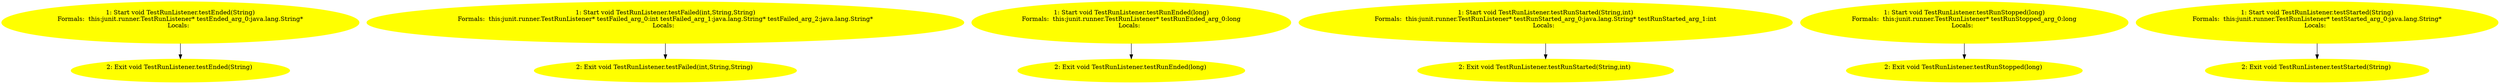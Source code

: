 /* @generated */
digraph cfg {
"junit.runner.TestRunListener.testEnded(java.lang.String):void.37fbd7275d17a9e628729f39fc366550_1" [label="1: Start void TestRunListener.testEnded(String)\nFormals:  this:junit.runner.TestRunListener* testEnded_arg_0:java.lang.String*\nLocals:  \n  " color=yellow style=filled]
	

	 "junit.runner.TestRunListener.testEnded(java.lang.String):void.37fbd7275d17a9e628729f39fc366550_1" -> "junit.runner.TestRunListener.testEnded(java.lang.String):void.37fbd7275d17a9e628729f39fc366550_2" ;
"junit.runner.TestRunListener.testEnded(java.lang.String):void.37fbd7275d17a9e628729f39fc366550_2" [label="2: Exit void TestRunListener.testEnded(String) \n  " color=yellow style=filled]
	

"junit.runner.TestRunListener.testFailed(int,java.lang.String,java.lang.String):void.b0b6668bc2d7119c21d91c33f79d354e_1" [label="1: Start void TestRunListener.testFailed(int,String,String)\nFormals:  this:junit.runner.TestRunListener* testFailed_arg_0:int testFailed_arg_1:java.lang.String* testFailed_arg_2:java.lang.String*\nLocals:  \n  " color=yellow style=filled]
	

	 "junit.runner.TestRunListener.testFailed(int,java.lang.String,java.lang.String):void.b0b6668bc2d7119c21d91c33f79d354e_1" -> "junit.runner.TestRunListener.testFailed(int,java.lang.String,java.lang.String):void.b0b6668bc2d7119c21d91c33f79d354e_2" ;
"junit.runner.TestRunListener.testFailed(int,java.lang.String,java.lang.String):void.b0b6668bc2d7119c21d91c33f79d354e_2" [label="2: Exit void TestRunListener.testFailed(int,String,String) \n  " color=yellow style=filled]
	

"junit.runner.TestRunListener.testRunEnded(long):void.27ea9663b27894e2bf0aa20796630cc1_1" [label="1: Start void TestRunListener.testRunEnded(long)\nFormals:  this:junit.runner.TestRunListener* testRunEnded_arg_0:long\nLocals:  \n  " color=yellow style=filled]
	

	 "junit.runner.TestRunListener.testRunEnded(long):void.27ea9663b27894e2bf0aa20796630cc1_1" -> "junit.runner.TestRunListener.testRunEnded(long):void.27ea9663b27894e2bf0aa20796630cc1_2" ;
"junit.runner.TestRunListener.testRunEnded(long):void.27ea9663b27894e2bf0aa20796630cc1_2" [label="2: Exit void TestRunListener.testRunEnded(long) \n  " color=yellow style=filled]
	

"junit.runner.TestRunListener.testRunStarted(java.lang.String,int):void.b12e90fbaf274c3d26706ddf98fa9663_1" [label="1: Start void TestRunListener.testRunStarted(String,int)\nFormals:  this:junit.runner.TestRunListener* testRunStarted_arg_0:java.lang.String* testRunStarted_arg_1:int\nLocals:  \n  " color=yellow style=filled]
	

	 "junit.runner.TestRunListener.testRunStarted(java.lang.String,int):void.b12e90fbaf274c3d26706ddf98fa9663_1" -> "junit.runner.TestRunListener.testRunStarted(java.lang.String,int):void.b12e90fbaf274c3d26706ddf98fa9663_2" ;
"junit.runner.TestRunListener.testRunStarted(java.lang.String,int):void.b12e90fbaf274c3d26706ddf98fa9663_2" [label="2: Exit void TestRunListener.testRunStarted(String,int) \n  " color=yellow style=filled]
	

"junit.runner.TestRunListener.testRunStopped(long):void.ff2674946a7422be90aea34d2ed6a51f_1" [label="1: Start void TestRunListener.testRunStopped(long)\nFormals:  this:junit.runner.TestRunListener* testRunStopped_arg_0:long\nLocals:  \n  " color=yellow style=filled]
	

	 "junit.runner.TestRunListener.testRunStopped(long):void.ff2674946a7422be90aea34d2ed6a51f_1" -> "junit.runner.TestRunListener.testRunStopped(long):void.ff2674946a7422be90aea34d2ed6a51f_2" ;
"junit.runner.TestRunListener.testRunStopped(long):void.ff2674946a7422be90aea34d2ed6a51f_2" [label="2: Exit void TestRunListener.testRunStopped(long) \n  " color=yellow style=filled]
	

"junit.runner.TestRunListener.testStarted(java.lang.String):void.820aef3a89bce093f1169a65ca9324f6_1" [label="1: Start void TestRunListener.testStarted(String)\nFormals:  this:junit.runner.TestRunListener* testStarted_arg_0:java.lang.String*\nLocals:  \n  " color=yellow style=filled]
	

	 "junit.runner.TestRunListener.testStarted(java.lang.String):void.820aef3a89bce093f1169a65ca9324f6_1" -> "junit.runner.TestRunListener.testStarted(java.lang.String):void.820aef3a89bce093f1169a65ca9324f6_2" ;
"junit.runner.TestRunListener.testStarted(java.lang.String):void.820aef3a89bce093f1169a65ca9324f6_2" [label="2: Exit void TestRunListener.testStarted(String) \n  " color=yellow style=filled]
	

}

